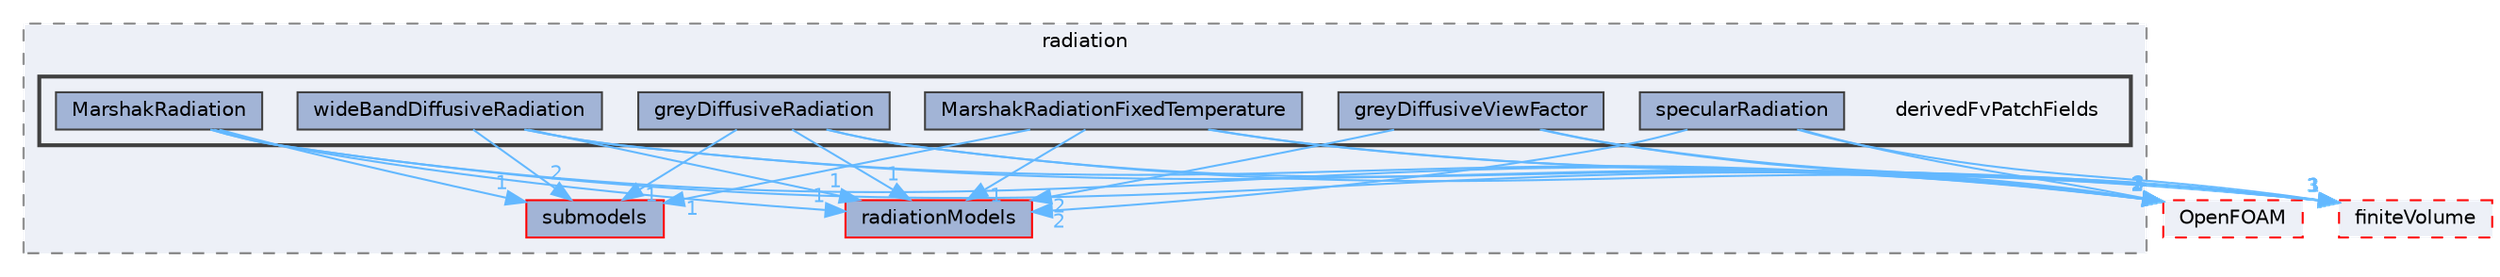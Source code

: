 digraph "src/thermophysicalModels/radiation/derivedFvPatchFields"
{
 // LATEX_PDF_SIZE
  bgcolor="transparent";
  edge [fontname=Helvetica,fontsize=10,labelfontname=Helvetica,labelfontsize=10];
  node [fontname=Helvetica,fontsize=10,shape=box,height=0.2,width=0.4];
  compound=true
  subgraph clusterdir_372f5e43f50c30dcf3bbe70654c3d27a {
    graph [ bgcolor="#edf0f7", pencolor="grey50", label="radiation", fontname=Helvetica,fontsize=10 style="filled,dashed", URL="dir_372f5e43f50c30dcf3bbe70654c3d27a.html",tooltip=""]
  dir_e8719ccd60760366888bb431a21ef811 [label="submodels", fillcolor="#a2b4d6", color="red", style="filled", URL="dir_e8719ccd60760366888bb431a21ef811.html",tooltip=""];
  dir_23cbc874b5ea49089939faa93b6f03ce [label="radiationModels", fillcolor="#a2b4d6", color="red", style="filled", URL="dir_23cbc874b5ea49089939faa93b6f03ce.html",tooltip=""];
  subgraph clusterdir_530cedc3d4dca2a21c1df83b126c2fbd {
    graph [ bgcolor="#edf0f7", pencolor="grey25", label="", fontname=Helvetica,fontsize=10 style="filled,bold", URL="dir_530cedc3d4dca2a21c1df83b126c2fbd.html",tooltip=""]
    dir_530cedc3d4dca2a21c1df83b126c2fbd [shape=plaintext, label="derivedFvPatchFields"];
  dir_00619a5b91f7456dd097cd32f7f145f5 [label="greyDiffusiveRadiation", fillcolor="#a2b4d6", color="grey25", style="filled", URL="dir_00619a5b91f7456dd097cd32f7f145f5.html",tooltip=""];
  dir_3dd787c32a9e0866ac3c373f2ad0c1d3 [label="greyDiffusiveViewFactor", fillcolor="#a2b4d6", color="grey25", style="filled", URL="dir_3dd787c32a9e0866ac3c373f2ad0c1d3.html",tooltip=""];
  dir_798de791da584d01cb890e88357400cf [label="MarshakRadiation", fillcolor="#a2b4d6", color="grey25", style="filled", URL="dir_798de791da584d01cb890e88357400cf.html",tooltip=""];
  dir_b841aff32ede6ca643431854cb47b2e1 [label="MarshakRadiationFixedTemperature", fillcolor="#a2b4d6", color="grey25", style="filled", URL="dir_b841aff32ede6ca643431854cb47b2e1.html",tooltip=""];
  dir_7c2977f30dcc071f676ec2726830fd99 [label="specularRadiation", fillcolor="#a2b4d6", color="grey25", style="filled", URL="dir_7c2977f30dcc071f676ec2726830fd99.html",tooltip=""];
  dir_c9418de2bcc54624f1f2c670e883eb82 [label="wideBandDiffusiveRadiation", fillcolor="#a2b4d6", color="grey25", style="filled", URL="dir_c9418de2bcc54624f1f2c670e883eb82.html",tooltip=""];
  }
  }
  dir_c5473ff19b20e6ec4dfe5c310b3778a8 [label="OpenFOAM", fillcolor="#edf0f7", color="red", style="filled,dashed", URL="dir_c5473ff19b20e6ec4dfe5c310b3778a8.html",tooltip=""];
  dir_9bd15774b555cf7259a6fa18f99fe99b [label="finiteVolume", fillcolor="#edf0f7", color="red", style="filled,dashed", URL="dir_9bd15774b555cf7259a6fa18f99fe99b.html",tooltip=""];
  dir_00619a5b91f7456dd097cd32f7f145f5->dir_23cbc874b5ea49089939faa93b6f03ce [headlabel="1", labeldistance=1.5 headhref="dir_001682_003174.html" href="dir_001682_003174.html" color="steelblue1" fontcolor="steelblue1"];
  dir_00619a5b91f7456dd097cd32f7f145f5->dir_9bd15774b555cf7259a6fa18f99fe99b [headlabel="3", labeldistance=1.5 headhref="dir_001682_001387.html" href="dir_001682_001387.html" color="steelblue1" fontcolor="steelblue1"];
  dir_00619a5b91f7456dd097cd32f7f145f5->dir_c5473ff19b20e6ec4dfe5c310b3778a8 [headlabel="3", labeldistance=1.5 headhref="dir_001682_002695.html" href="dir_001682_002695.html" color="steelblue1" fontcolor="steelblue1"];
  dir_00619a5b91f7456dd097cd32f7f145f5->dir_e8719ccd60760366888bb431a21ef811 [headlabel="1", labeldistance=1.5 headhref="dir_001682_003806.html" href="dir_001682_003806.html" color="steelblue1" fontcolor="steelblue1"];
  dir_3dd787c32a9e0866ac3c373f2ad0c1d3->dir_23cbc874b5ea49089939faa93b6f03ce [headlabel="2", labeldistance=1.5 headhref="dir_001683_003174.html" href="dir_001683_003174.html" color="steelblue1" fontcolor="steelblue1"];
  dir_3dd787c32a9e0866ac3c373f2ad0c1d3->dir_9bd15774b555cf7259a6fa18f99fe99b [headlabel="3", labeldistance=1.5 headhref="dir_001683_001387.html" href="dir_001683_001387.html" color="steelblue1" fontcolor="steelblue1"];
  dir_3dd787c32a9e0866ac3c373f2ad0c1d3->dir_c5473ff19b20e6ec4dfe5c310b3778a8 [headlabel="1", labeldistance=1.5 headhref="dir_001683_002695.html" href="dir_001683_002695.html" color="steelblue1" fontcolor="steelblue1"];
  dir_798de791da584d01cb890e88357400cf->dir_23cbc874b5ea49089939faa93b6f03ce [headlabel="1", labeldistance=1.5 headhref="dir_002319_003174.html" href="dir_002319_003174.html" color="steelblue1" fontcolor="steelblue1"];
  dir_798de791da584d01cb890e88357400cf->dir_9bd15774b555cf7259a6fa18f99fe99b [headlabel="3", labeldistance=1.5 headhref="dir_002319_001387.html" href="dir_002319_001387.html" color="steelblue1" fontcolor="steelblue1"];
  dir_798de791da584d01cb890e88357400cf->dir_c5473ff19b20e6ec4dfe5c310b3778a8 [headlabel="2", labeldistance=1.5 headhref="dir_002319_002695.html" href="dir_002319_002695.html" color="steelblue1" fontcolor="steelblue1"];
  dir_798de791da584d01cb890e88357400cf->dir_e8719ccd60760366888bb431a21ef811 [headlabel="1", labeldistance=1.5 headhref="dir_002319_003806.html" href="dir_002319_003806.html" color="steelblue1" fontcolor="steelblue1"];
  dir_b841aff32ede6ca643431854cb47b2e1->dir_23cbc874b5ea49089939faa93b6f03ce [headlabel="1", labeldistance=1.5 headhref="dir_002320_003174.html" href="dir_002320_003174.html" color="steelblue1" fontcolor="steelblue1"];
  dir_b841aff32ede6ca643431854cb47b2e1->dir_9bd15774b555cf7259a6fa18f99fe99b [headlabel="3", labeldistance=1.5 headhref="dir_002320_001387.html" href="dir_002320_001387.html" color="steelblue1" fontcolor="steelblue1"];
  dir_b841aff32ede6ca643431854cb47b2e1->dir_c5473ff19b20e6ec4dfe5c310b3778a8 [headlabel="2", labeldistance=1.5 headhref="dir_002320_002695.html" href="dir_002320_002695.html" color="steelblue1" fontcolor="steelblue1"];
  dir_b841aff32ede6ca643431854cb47b2e1->dir_e8719ccd60760366888bb431a21ef811 [headlabel="1", labeldistance=1.5 headhref="dir_002320_003806.html" href="dir_002320_003806.html" color="steelblue1" fontcolor="steelblue1"];
  dir_7c2977f30dcc071f676ec2726830fd99->dir_23cbc874b5ea49089939faa93b6f03ce [headlabel="2", labeldistance=1.5 headhref="dir_003690_003174.html" href="dir_003690_003174.html" color="steelblue1" fontcolor="steelblue1"];
  dir_7c2977f30dcc071f676ec2726830fd99->dir_9bd15774b555cf7259a6fa18f99fe99b [headlabel="1", labeldistance=1.5 headhref="dir_003690_001387.html" href="dir_003690_001387.html" color="steelblue1" fontcolor="steelblue1"];
  dir_7c2977f30dcc071f676ec2726830fd99->dir_c5473ff19b20e6ec4dfe5c310b3778a8 [headlabel="3", labeldistance=1.5 headhref="dir_003690_002695.html" href="dir_003690_002695.html" color="steelblue1" fontcolor="steelblue1"];
  dir_c9418de2bcc54624f1f2c670e883eb82->dir_23cbc874b5ea49089939faa93b6f03ce [headlabel="1", labeldistance=1.5 headhref="dir_004407_003174.html" href="dir_004407_003174.html" color="steelblue1" fontcolor="steelblue1"];
  dir_c9418de2bcc54624f1f2c670e883eb82->dir_9bd15774b555cf7259a6fa18f99fe99b [headlabel="3", labeldistance=1.5 headhref="dir_004407_001387.html" href="dir_004407_001387.html" color="steelblue1" fontcolor="steelblue1"];
  dir_c9418de2bcc54624f1f2c670e883eb82->dir_c5473ff19b20e6ec4dfe5c310b3778a8 [headlabel="2", labeldistance=1.5 headhref="dir_004407_002695.html" href="dir_004407_002695.html" color="steelblue1" fontcolor="steelblue1"];
  dir_c9418de2bcc54624f1f2c670e883eb82->dir_e8719ccd60760366888bb431a21ef811 [headlabel="2", labeldistance=1.5 headhref="dir_004407_003806.html" href="dir_004407_003806.html" color="steelblue1" fontcolor="steelblue1"];
}
